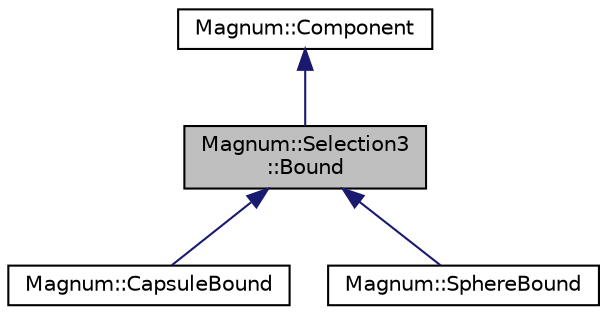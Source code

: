 digraph "Magnum::Selection3::Bound"
{
  edge [fontname="Helvetica",fontsize="10",labelfontname="Helvetica",labelfontsize="10"];
  node [fontname="Helvetica",fontsize="10",shape=record];
  Node1 [label="Magnum::Selection3\l::Bound",height=0.2,width=0.4,color="black", fillcolor="grey75", style="filled", fontcolor="black"];
  Node2 -> Node1 [dir="back",color="midnightblue",fontsize="10",style="solid",fontname="Helvetica"];
  Node2 [label="Magnum::Component",height=0.2,width=0.4,color="black", fillcolor="white", style="filled",URL="$class_magnum_1_1_component.html",tooltip="Component. "];
  Node1 -> Node3 [dir="back",color="midnightblue",fontsize="10",style="solid",fontname="Helvetica"];
  Node3 [label="Magnum::CapsuleBound",height=0.2,width=0.4,color="black", fillcolor="white", style="filled",URL="$class_magnum_1_1_capsule_bound.html",tooltip="CapsuleBound Component. "];
  Node1 -> Node4 [dir="back",color="midnightblue",fontsize="10",style="solid",fontname="Helvetica"];
  Node4 [label="Magnum::SphereBound",height=0.2,width=0.4,color="black", fillcolor="white", style="filled",URL="$class_magnum_1_1_sphere_bound.html",tooltip="SphereBound Component. "];
}
